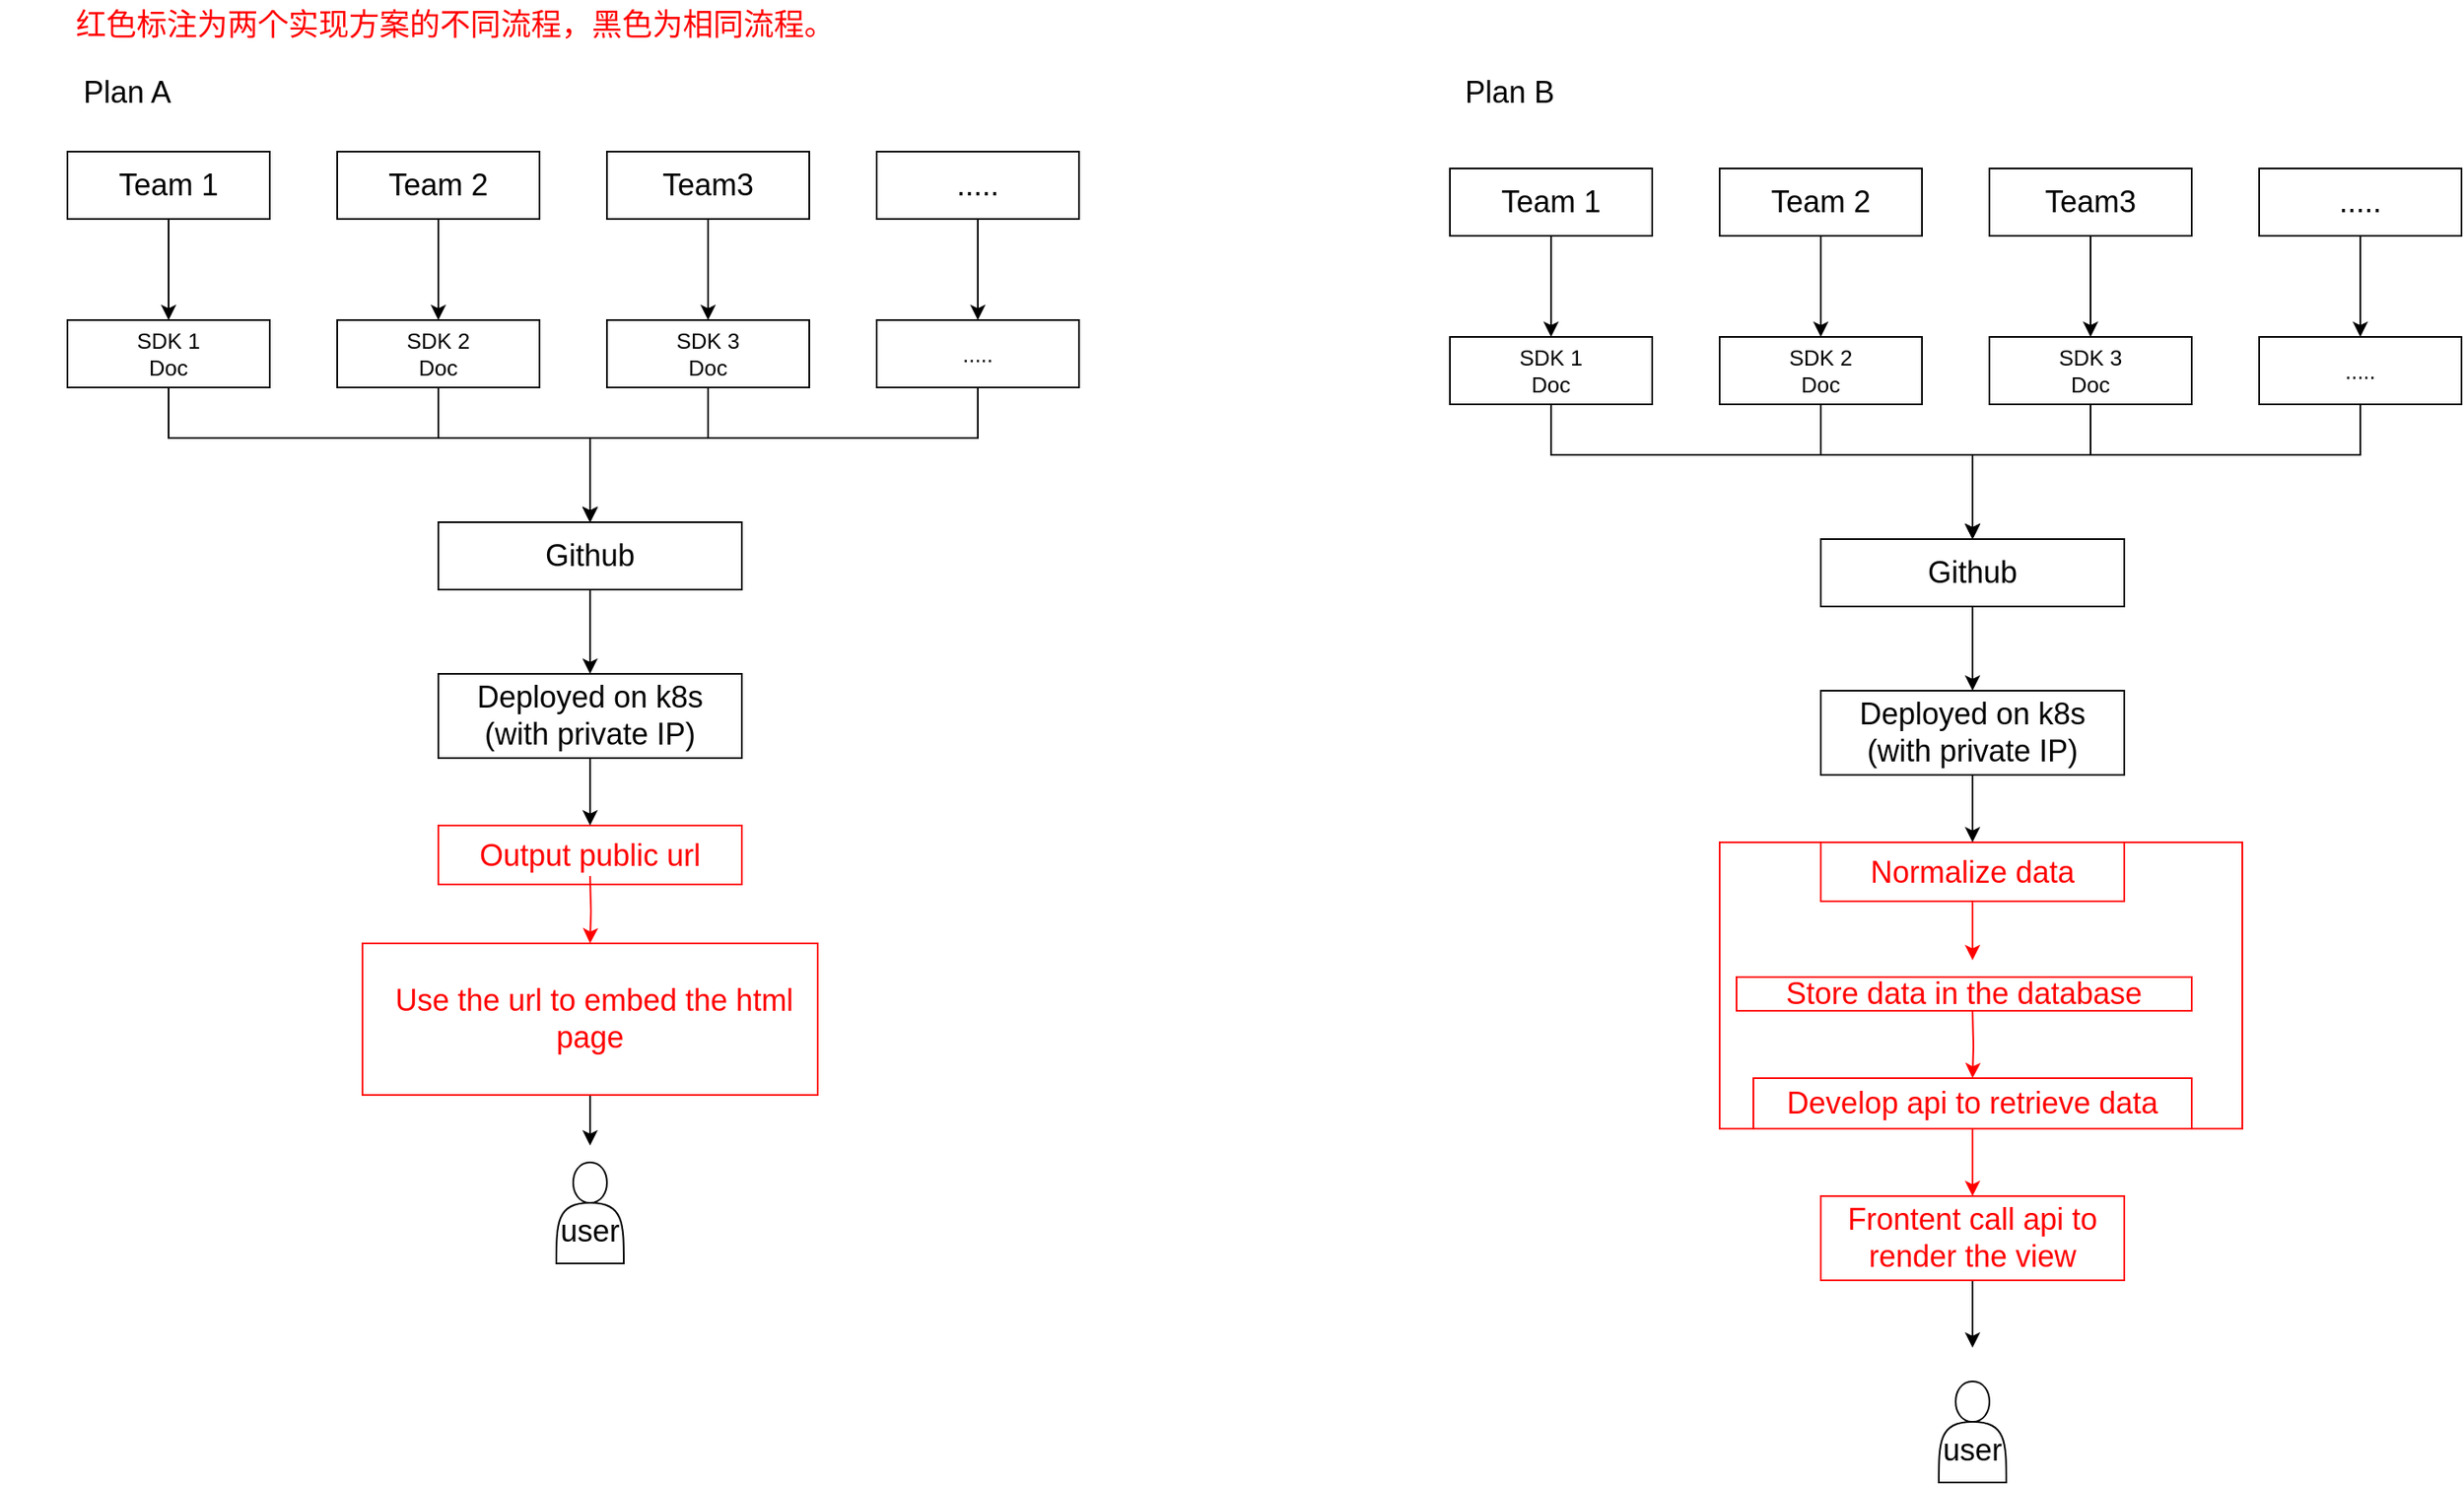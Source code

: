 <mxfile version="16.1.2" type="github">
  <diagram id="C5RBs43oDa-KdzZeNtuy" name="Page-1">
    <mxGraphModel dx="1990" dy="1099" grid="1" gridSize="10" guides="1" tooltips="1" connect="1" arrows="1" fold="1" page="1" pageScale="1" pageWidth="1600" pageHeight="900" math="0" shadow="0">
      <root>
        <mxCell id="WIyWlLk6GJQsqaUBKTNV-0" />
        <mxCell id="WIyWlLk6GJQsqaUBKTNV-1" parent="WIyWlLk6GJQsqaUBKTNV-0" />
        <mxCell id="L4YSeKDSiHvdE6etaK4i-0" value="红色标注为两个实现方案的不同流程，黑色为相同流程。" style="text;html=1;strokeColor=none;fillColor=none;align=center;verticalAlign=middle;whiteSpace=wrap;rounded=0;fontColor=#FF0000;fontSize=18;" vertex="1" parent="WIyWlLk6GJQsqaUBKTNV-1">
          <mxGeometry x="20" y="10" width="540" height="30" as="geometry" />
        </mxCell>
        <mxCell id="L4YSeKDSiHvdE6etaK4i-28" value="" style="group" vertex="1" connectable="0" parent="WIyWlLk6GJQsqaUBKTNV-1">
          <mxGeometry x="880" y="50" width="600" height="840" as="geometry" />
        </mxCell>
        <mxCell id="pVRDitvzTMO9ISy7cJ-t-82" value="" style="rounded=0;whiteSpace=wrap;html=1;fillColor=none;strokeColor=#FF0000;fontColor=#FF0000;fontSize=18;" parent="L4YSeKDSiHvdE6etaK4i-28" vertex="1">
          <mxGeometry x="160" y="460" width="310" height="170" as="geometry" />
        </mxCell>
        <mxCell id="WIyWlLk6GJQsqaUBKTNV-3" value="SDK 1&lt;br style=&quot;font-size: 13px;&quot;&gt;Doc" style="whiteSpace=wrap;html=1;fontSize=13;glass=0;strokeWidth=1;shadow=0;" parent="L4YSeKDSiHvdE6etaK4i-28" vertex="1">
          <mxGeometry y="160" width="120" height="40" as="geometry" />
        </mxCell>
        <mxCell id="pVRDitvzTMO9ISy7cJ-t-0" value="SDK 2&lt;br style=&quot;font-size: 13px;&quot;&gt;Doc" style="whiteSpace=wrap;html=1;fontSize=13;glass=0;strokeWidth=1;shadow=0;" parent="L4YSeKDSiHvdE6etaK4i-28" vertex="1">
          <mxGeometry x="160" y="160" width="120" height="40" as="geometry" />
        </mxCell>
        <mxCell id="pVRDitvzTMO9ISy7cJ-t-1" value="SDK 3&lt;br style=&quot;font-size: 13px;&quot;&gt;Doc" style="whiteSpace=wrap;html=1;fontSize=13;glass=0;strokeWidth=1;shadow=0;" parent="L4YSeKDSiHvdE6etaK4i-28" vertex="1">
          <mxGeometry x="320" y="160" width="120" height="40" as="geometry" />
        </mxCell>
        <mxCell id="pVRDitvzTMO9ISy7cJ-t-6" value="....." style="whiteSpace=wrap;html=1;fontSize=13;glass=0;strokeWidth=1;shadow=0;" parent="L4YSeKDSiHvdE6etaK4i-28" vertex="1">
          <mxGeometry x="480" y="160" width="120" height="40" as="geometry" />
        </mxCell>
        <mxCell id="pVRDitvzTMO9ISy7cJ-t-8" value="&lt;br style=&quot;font-size: 18px;&quot;&gt;user" style="shape=actor;whiteSpace=wrap;html=1;fontSize=18;" parent="L4YSeKDSiHvdE6etaK4i-28" vertex="1">
          <mxGeometry x="290" y="780" width="40" height="60" as="geometry" />
        </mxCell>
        <mxCell id="pVRDitvzTMO9ISy7cJ-t-9" value="Plan B" style="text;html=1;resizable=0;autosize=1;align=center;verticalAlign=middle;points=[];fillColor=none;strokeColor=none;rounded=0;fontSize=18;" parent="L4YSeKDSiHvdE6etaK4i-28" vertex="1">
          <mxGeometry width="70" height="30" as="geometry" />
        </mxCell>
        <mxCell id="pVRDitvzTMO9ISy7cJ-t-18" style="edgeStyle=orthogonalEdgeStyle;rounded=0;orthogonalLoop=1;jettySize=auto;html=1;entryX=0.5;entryY=0;entryDx=0;entryDy=0;fontSize=18;" parent="L4YSeKDSiHvdE6etaK4i-28" source="pVRDitvzTMO9ISy7cJ-t-13" target="pVRDitvzTMO9ISy7cJ-t-0" edge="1">
          <mxGeometry relative="1" as="geometry" />
        </mxCell>
        <mxCell id="pVRDitvzTMO9ISy7cJ-t-13" value="Team 2" style="whiteSpace=wrap;html=1;fontSize=18;glass=0;strokeWidth=1;shadow=0;" parent="L4YSeKDSiHvdE6etaK4i-28" vertex="1">
          <mxGeometry x="160" y="60" width="120" height="40" as="geometry" />
        </mxCell>
        <mxCell id="pVRDitvzTMO9ISy7cJ-t-17" style="edgeStyle=orthogonalEdgeStyle;rounded=0;orthogonalLoop=1;jettySize=auto;html=1;entryX=0.5;entryY=0;entryDx=0;entryDy=0;fontSize=18;" parent="L4YSeKDSiHvdE6etaK4i-28" source="pVRDitvzTMO9ISy7cJ-t-14" target="WIyWlLk6GJQsqaUBKTNV-3" edge="1">
          <mxGeometry relative="1" as="geometry" />
        </mxCell>
        <mxCell id="pVRDitvzTMO9ISy7cJ-t-14" value="Team 1" style="whiteSpace=wrap;html=1;fontSize=18;glass=0;strokeWidth=1;shadow=0;" parent="L4YSeKDSiHvdE6etaK4i-28" vertex="1">
          <mxGeometry y="60" width="120" height="40" as="geometry" />
        </mxCell>
        <mxCell id="pVRDitvzTMO9ISy7cJ-t-19" style="edgeStyle=orthogonalEdgeStyle;rounded=0;orthogonalLoop=1;jettySize=auto;html=1;entryX=0.5;entryY=0;entryDx=0;entryDy=0;fontSize=18;" parent="L4YSeKDSiHvdE6etaK4i-28" source="pVRDitvzTMO9ISy7cJ-t-15" target="pVRDitvzTMO9ISy7cJ-t-1" edge="1">
          <mxGeometry relative="1" as="geometry" />
        </mxCell>
        <mxCell id="pVRDitvzTMO9ISy7cJ-t-15" value="Team3" style="whiteSpace=wrap;html=1;fontSize=18;glass=0;strokeWidth=1;shadow=0;" parent="L4YSeKDSiHvdE6etaK4i-28" vertex="1">
          <mxGeometry x="320" y="60" width="120" height="40" as="geometry" />
        </mxCell>
        <mxCell id="pVRDitvzTMO9ISy7cJ-t-20" style="edgeStyle=orthogonalEdgeStyle;rounded=0;orthogonalLoop=1;jettySize=auto;html=1;entryX=0.5;entryY=0;entryDx=0;entryDy=0;fontSize=18;" parent="L4YSeKDSiHvdE6etaK4i-28" source="pVRDitvzTMO9ISy7cJ-t-16" target="pVRDitvzTMO9ISy7cJ-t-6" edge="1">
          <mxGeometry relative="1" as="geometry" />
        </mxCell>
        <mxCell id="pVRDitvzTMO9ISy7cJ-t-16" value="....." style="whiteSpace=wrap;html=1;fontSize=18;glass=0;strokeWidth=1;shadow=0;" parent="L4YSeKDSiHvdE6etaK4i-28" vertex="1">
          <mxGeometry x="480" y="60" width="120" height="40" as="geometry" />
        </mxCell>
        <mxCell id="pVRDitvzTMO9ISy7cJ-t-28" value="Github" style="rounded=0;whiteSpace=wrap;html=1;fontSize=18;" parent="L4YSeKDSiHvdE6etaK4i-28" vertex="1">
          <mxGeometry x="220" y="280" width="180" height="40" as="geometry" />
        </mxCell>
        <mxCell id="pVRDitvzTMO9ISy7cJ-t-31" style="edgeStyle=orthogonalEdgeStyle;rounded=0;orthogonalLoop=1;jettySize=auto;html=1;fontSize=18;" parent="L4YSeKDSiHvdE6etaK4i-28" source="WIyWlLk6GJQsqaUBKTNV-3" target="pVRDitvzTMO9ISy7cJ-t-28" edge="1">
          <mxGeometry relative="1" as="geometry">
            <Array as="points">
              <mxPoint x="60" y="230" />
              <mxPoint x="310" y="230" />
            </Array>
          </mxGeometry>
        </mxCell>
        <mxCell id="pVRDitvzTMO9ISy7cJ-t-32" style="edgeStyle=orthogonalEdgeStyle;rounded=0;orthogonalLoop=1;jettySize=auto;html=1;entryX=0.5;entryY=0;entryDx=0;entryDy=0;fontSize=18;" parent="L4YSeKDSiHvdE6etaK4i-28" source="pVRDitvzTMO9ISy7cJ-t-0" target="pVRDitvzTMO9ISy7cJ-t-28" edge="1">
          <mxGeometry relative="1" as="geometry">
            <Array as="points">
              <mxPoint x="220" y="230" />
              <mxPoint x="310" y="230" />
            </Array>
          </mxGeometry>
        </mxCell>
        <mxCell id="pVRDitvzTMO9ISy7cJ-t-33" style="edgeStyle=orthogonalEdgeStyle;rounded=0;orthogonalLoop=1;jettySize=auto;html=1;entryX=0.5;entryY=0;entryDx=0;entryDy=0;fontSize=18;" parent="L4YSeKDSiHvdE6etaK4i-28" source="pVRDitvzTMO9ISy7cJ-t-1" target="pVRDitvzTMO9ISy7cJ-t-28" edge="1">
          <mxGeometry relative="1" as="geometry">
            <Array as="points">
              <mxPoint x="380" y="230" />
              <mxPoint x="310" y="230" />
            </Array>
          </mxGeometry>
        </mxCell>
        <mxCell id="pVRDitvzTMO9ISy7cJ-t-34" style="edgeStyle=orthogonalEdgeStyle;rounded=0;orthogonalLoop=1;jettySize=auto;html=1;entryX=0.5;entryY=0;entryDx=0;entryDy=0;fontSize=18;" parent="L4YSeKDSiHvdE6etaK4i-28" source="pVRDitvzTMO9ISy7cJ-t-6" target="pVRDitvzTMO9ISy7cJ-t-28" edge="1">
          <mxGeometry relative="1" as="geometry">
            <Array as="points">
              <mxPoint x="540" y="230" />
              <mxPoint x="310" y="230" />
            </Array>
          </mxGeometry>
        </mxCell>
        <mxCell id="pVRDitvzTMO9ISy7cJ-t-30" value="Deployed on k8s &lt;br style=&quot;font-size: 18px;&quot;&gt;(with private IP)" style="rounded=0;whiteSpace=wrap;html=1;fontSize=18;" parent="L4YSeKDSiHvdE6etaK4i-28" vertex="1">
          <mxGeometry x="220" y="370" width="180" height="50" as="geometry" />
        </mxCell>
        <mxCell id="pVRDitvzTMO9ISy7cJ-t-35" style="edgeStyle=orthogonalEdgeStyle;rounded=0;orthogonalLoop=1;jettySize=auto;html=1;entryX=0.5;entryY=0;entryDx=0;entryDy=0;fontSize=18;" parent="L4YSeKDSiHvdE6etaK4i-28" source="pVRDitvzTMO9ISy7cJ-t-28" target="pVRDitvzTMO9ISy7cJ-t-30" edge="1">
          <mxGeometry relative="1" as="geometry" />
        </mxCell>
        <mxCell id="pVRDitvzTMO9ISy7cJ-t-51" style="edgeStyle=orthogonalEdgeStyle;rounded=0;orthogonalLoop=1;jettySize=auto;html=1;fontSize=18;" parent="L4YSeKDSiHvdE6etaK4i-28" source="pVRDitvzTMO9ISy7cJ-t-37" edge="1">
          <mxGeometry relative="1" as="geometry">
            <mxPoint x="310" y="760" as="targetPoint" />
          </mxGeometry>
        </mxCell>
        <mxCell id="pVRDitvzTMO9ISy7cJ-t-37" value="Frontent call api to&lt;br style=&quot;font-size: 18px;&quot;&gt;render the view" style="rounded=0;whiteSpace=wrap;html=1;fontSize=18;strokeColor=#FF0000;fontColor=#FF0000;" parent="L4YSeKDSiHvdE6etaK4i-28" vertex="1">
          <mxGeometry x="220" y="670" width="180" height="50" as="geometry" />
        </mxCell>
        <mxCell id="pVRDitvzTMO9ISy7cJ-t-48" style="edgeStyle=orthogonalEdgeStyle;rounded=0;orthogonalLoop=1;jettySize=auto;html=1;fontSize=18;strokeColor=#FF0000;" parent="L4YSeKDSiHvdE6etaK4i-28" source="pVRDitvzTMO9ISy7cJ-t-43" edge="1">
          <mxGeometry relative="1" as="geometry">
            <mxPoint x="310" y="530" as="targetPoint" />
          </mxGeometry>
        </mxCell>
        <mxCell id="pVRDitvzTMO9ISy7cJ-t-43" value="Normalize data" style="text;html=1;strokeColor=#FF0000;fillColor=none;align=center;verticalAlign=middle;whiteSpace=wrap;rounded=0;fontSize=18;fontColor=#FF0000;" parent="L4YSeKDSiHvdE6etaK4i-28" vertex="1">
          <mxGeometry x="220" y="460" width="180" height="35" as="geometry" />
        </mxCell>
        <mxCell id="pVRDitvzTMO9ISy7cJ-t-44" style="edgeStyle=orthogonalEdgeStyle;rounded=0;orthogonalLoop=1;jettySize=auto;html=1;entryX=0.5;entryY=0;entryDx=0;entryDy=0;fontSize=18;" parent="L4YSeKDSiHvdE6etaK4i-28" source="pVRDitvzTMO9ISy7cJ-t-30" target="pVRDitvzTMO9ISy7cJ-t-43" edge="1">
          <mxGeometry relative="1" as="geometry" />
        </mxCell>
        <mxCell id="pVRDitvzTMO9ISy7cJ-t-49" style="edgeStyle=orthogonalEdgeStyle;rounded=0;orthogonalLoop=1;jettySize=auto;html=1;fontSize=18;strokeColor=#FF0000;" parent="L4YSeKDSiHvdE6etaK4i-28" target="pVRDitvzTMO9ISy7cJ-t-47" edge="1">
          <mxGeometry relative="1" as="geometry">
            <mxPoint x="310" y="560" as="sourcePoint" />
          </mxGeometry>
        </mxCell>
        <mxCell id="pVRDitvzTMO9ISy7cJ-t-46" value="Store data in the database" style="text;html=1;strokeColor=#FF0000;fillColor=none;align=center;verticalAlign=middle;whiteSpace=wrap;rounded=0;fontSize=18;fontColor=#FF0000;" parent="L4YSeKDSiHvdE6etaK4i-28" vertex="1">
          <mxGeometry x="170" y="540" width="270" height="20" as="geometry" />
        </mxCell>
        <mxCell id="pVRDitvzTMO9ISy7cJ-t-50" style="edgeStyle=orthogonalEdgeStyle;rounded=0;orthogonalLoop=1;jettySize=auto;html=1;entryX=0.5;entryY=0;entryDx=0;entryDy=0;fontSize=18;strokeColor=#FF0000;" parent="L4YSeKDSiHvdE6etaK4i-28" source="pVRDitvzTMO9ISy7cJ-t-47" target="pVRDitvzTMO9ISy7cJ-t-37" edge="1">
          <mxGeometry relative="1" as="geometry" />
        </mxCell>
        <mxCell id="pVRDitvzTMO9ISy7cJ-t-47" value="Develop api to&amp;nbsp;retrieve data" style="text;html=1;strokeColor=#FF0000;fillColor=none;align=center;verticalAlign=middle;whiteSpace=wrap;rounded=0;fontSize=18;fontColor=#FF0000;" parent="L4YSeKDSiHvdE6etaK4i-28" vertex="1">
          <mxGeometry x="180" y="600" width="260" height="30" as="geometry" />
        </mxCell>
        <mxCell id="L4YSeKDSiHvdE6etaK4i-29" value="" style="group" vertex="1" connectable="0" parent="WIyWlLk6GJQsqaUBKTNV-1">
          <mxGeometry x="60" y="50" width="600" height="710" as="geometry" />
        </mxCell>
        <mxCell id="pVRDitvzTMO9ISy7cJ-t-81" value="Plan A" style="text;html=1;resizable=0;autosize=1;align=center;verticalAlign=middle;points=[];fillColor=none;strokeColor=none;rounded=0;fontSize=18;" parent="L4YSeKDSiHvdE6etaK4i-29" vertex="1">
          <mxGeometry width="70" height="30" as="geometry" />
        </mxCell>
        <mxCell id="L4YSeKDSiHvdE6etaK4i-27" value="" style="group" vertex="1" connectable="0" parent="L4YSeKDSiHvdE6etaK4i-29">
          <mxGeometry y="50" width="600" height="660" as="geometry" />
        </mxCell>
        <mxCell id="pVRDitvzTMO9ISy7cJ-t-53" value="SDK 1&lt;br style=&quot;font-size: 13px;&quot;&gt;Doc" style="whiteSpace=wrap;html=1;fontSize=13;glass=0;strokeWidth=1;shadow=0;" parent="L4YSeKDSiHvdE6etaK4i-27" vertex="1">
          <mxGeometry y="100" width="120" height="40" as="geometry" />
        </mxCell>
        <mxCell id="pVRDitvzTMO9ISy7cJ-t-55" value="SDK 2&lt;br style=&quot;font-size: 13px;&quot;&gt;Doc" style="whiteSpace=wrap;html=1;fontSize=13;glass=0;strokeWidth=1;shadow=0;" parent="L4YSeKDSiHvdE6etaK4i-27" vertex="1">
          <mxGeometry x="160" y="100" width="120" height="40" as="geometry" />
        </mxCell>
        <mxCell id="pVRDitvzTMO9ISy7cJ-t-57" value="SDK 3&lt;br style=&quot;font-size: 13px;&quot;&gt;Doc" style="whiteSpace=wrap;html=1;fontSize=13;glass=0;strokeWidth=1;shadow=0;" parent="L4YSeKDSiHvdE6etaK4i-27" vertex="1">
          <mxGeometry x="320" y="100" width="120" height="40" as="geometry" />
        </mxCell>
        <mxCell id="pVRDitvzTMO9ISy7cJ-t-59" value="....." style="whiteSpace=wrap;html=1;fontSize=13;glass=0;strokeWidth=1;shadow=0;" parent="L4YSeKDSiHvdE6etaK4i-27" vertex="1">
          <mxGeometry x="480" y="100" width="120" height="40" as="geometry" />
        </mxCell>
        <mxCell id="pVRDitvzTMO9ISy7cJ-t-60" value="&lt;br style=&quot;font-size: 18px;&quot;&gt;user" style="shape=actor;whiteSpace=wrap;html=1;fontSize=18;" parent="L4YSeKDSiHvdE6etaK4i-27" vertex="1">
          <mxGeometry x="290" y="600" width="40" height="60" as="geometry" />
        </mxCell>
        <mxCell id="pVRDitvzTMO9ISy7cJ-t-61" style="edgeStyle=orthogonalEdgeStyle;rounded=0;orthogonalLoop=1;jettySize=auto;html=1;entryX=0.5;entryY=0;entryDx=0;entryDy=0;fontSize=18;" parent="L4YSeKDSiHvdE6etaK4i-27" source="pVRDitvzTMO9ISy7cJ-t-62" target="pVRDitvzTMO9ISy7cJ-t-55" edge="1">
          <mxGeometry relative="1" as="geometry" />
        </mxCell>
        <mxCell id="pVRDitvzTMO9ISy7cJ-t-62" value="Team 2" style="whiteSpace=wrap;html=1;fontSize=18;glass=0;strokeWidth=1;shadow=0;" parent="L4YSeKDSiHvdE6etaK4i-27" vertex="1">
          <mxGeometry x="160" width="120" height="40" as="geometry" />
        </mxCell>
        <mxCell id="pVRDitvzTMO9ISy7cJ-t-63" style="edgeStyle=orthogonalEdgeStyle;rounded=0;orthogonalLoop=1;jettySize=auto;html=1;entryX=0.5;entryY=0;entryDx=0;entryDy=0;fontSize=18;" parent="L4YSeKDSiHvdE6etaK4i-27" source="pVRDitvzTMO9ISy7cJ-t-64" target="pVRDitvzTMO9ISy7cJ-t-53" edge="1">
          <mxGeometry relative="1" as="geometry" />
        </mxCell>
        <mxCell id="pVRDitvzTMO9ISy7cJ-t-64" value="Team 1" style="whiteSpace=wrap;html=1;fontSize=18;glass=0;strokeWidth=1;shadow=0;" parent="L4YSeKDSiHvdE6etaK4i-27" vertex="1">
          <mxGeometry width="120" height="40" as="geometry" />
        </mxCell>
        <mxCell id="pVRDitvzTMO9ISy7cJ-t-65" style="edgeStyle=orthogonalEdgeStyle;rounded=0;orthogonalLoop=1;jettySize=auto;html=1;entryX=0.5;entryY=0;entryDx=0;entryDy=0;fontSize=18;" parent="L4YSeKDSiHvdE6etaK4i-27" source="pVRDitvzTMO9ISy7cJ-t-66" target="pVRDitvzTMO9ISy7cJ-t-57" edge="1">
          <mxGeometry relative="1" as="geometry" />
        </mxCell>
        <mxCell id="pVRDitvzTMO9ISy7cJ-t-66" value="Team3" style="whiteSpace=wrap;html=1;fontSize=18;glass=0;strokeWidth=1;shadow=0;" parent="L4YSeKDSiHvdE6etaK4i-27" vertex="1">
          <mxGeometry x="320" width="120" height="40" as="geometry" />
        </mxCell>
        <mxCell id="pVRDitvzTMO9ISy7cJ-t-67" style="edgeStyle=orthogonalEdgeStyle;rounded=0;orthogonalLoop=1;jettySize=auto;html=1;entryX=0.5;entryY=0;entryDx=0;entryDy=0;fontSize=18;" parent="L4YSeKDSiHvdE6etaK4i-27" source="pVRDitvzTMO9ISy7cJ-t-68" target="pVRDitvzTMO9ISy7cJ-t-59" edge="1">
          <mxGeometry relative="1" as="geometry" />
        </mxCell>
        <mxCell id="pVRDitvzTMO9ISy7cJ-t-68" value="....." style="whiteSpace=wrap;html=1;fontSize=18;glass=0;strokeWidth=1;shadow=0;" parent="L4YSeKDSiHvdE6etaK4i-27" vertex="1">
          <mxGeometry x="480" width="120" height="40" as="geometry" />
        </mxCell>
        <mxCell id="pVRDitvzTMO9ISy7cJ-t-70" value="Github" style="rounded=0;whiteSpace=wrap;html=1;fontSize=18;" parent="L4YSeKDSiHvdE6etaK4i-27" vertex="1">
          <mxGeometry x="220" y="220" width="180" height="40" as="geometry" />
        </mxCell>
        <mxCell id="pVRDitvzTMO9ISy7cJ-t-52" style="edgeStyle=orthogonalEdgeStyle;rounded=0;orthogonalLoop=1;jettySize=auto;html=1;fontSize=18;" parent="L4YSeKDSiHvdE6etaK4i-27" source="pVRDitvzTMO9ISy7cJ-t-53" target="pVRDitvzTMO9ISy7cJ-t-70" edge="1">
          <mxGeometry relative="1" as="geometry">
            <Array as="points">
              <mxPoint x="60" y="170" />
              <mxPoint x="310" y="170" />
            </Array>
          </mxGeometry>
        </mxCell>
        <mxCell id="pVRDitvzTMO9ISy7cJ-t-54" style="edgeStyle=orthogonalEdgeStyle;rounded=0;orthogonalLoop=1;jettySize=auto;html=1;entryX=0.5;entryY=0;entryDx=0;entryDy=0;fontSize=18;" parent="L4YSeKDSiHvdE6etaK4i-27" source="pVRDitvzTMO9ISy7cJ-t-55" target="pVRDitvzTMO9ISy7cJ-t-70" edge="1">
          <mxGeometry relative="1" as="geometry">
            <Array as="points">
              <mxPoint x="220" y="170" />
              <mxPoint x="310" y="170" />
            </Array>
          </mxGeometry>
        </mxCell>
        <mxCell id="pVRDitvzTMO9ISy7cJ-t-56" style="edgeStyle=orthogonalEdgeStyle;rounded=0;orthogonalLoop=1;jettySize=auto;html=1;entryX=0.5;entryY=0;entryDx=0;entryDy=0;fontSize=18;" parent="L4YSeKDSiHvdE6etaK4i-27" source="pVRDitvzTMO9ISy7cJ-t-57" target="pVRDitvzTMO9ISy7cJ-t-70" edge="1">
          <mxGeometry relative="1" as="geometry">
            <Array as="points">
              <mxPoint x="380" y="170" />
              <mxPoint x="310" y="170" />
            </Array>
          </mxGeometry>
        </mxCell>
        <mxCell id="pVRDitvzTMO9ISy7cJ-t-58" style="edgeStyle=orthogonalEdgeStyle;rounded=0;orthogonalLoop=1;jettySize=auto;html=1;entryX=0.5;entryY=0;entryDx=0;entryDy=0;fontSize=18;" parent="L4YSeKDSiHvdE6etaK4i-27" source="pVRDitvzTMO9ISy7cJ-t-59" target="pVRDitvzTMO9ISy7cJ-t-70" edge="1">
          <mxGeometry relative="1" as="geometry">
            <Array as="points">
              <mxPoint x="540" y="170" />
              <mxPoint x="310" y="170" />
            </Array>
          </mxGeometry>
        </mxCell>
        <mxCell id="pVRDitvzTMO9ISy7cJ-t-72" value="Deployed on k8s &lt;br style=&quot;font-size: 18px;&quot;&gt;(with private IP)" style="rounded=0;whiteSpace=wrap;html=1;fontSize=18;" parent="L4YSeKDSiHvdE6etaK4i-27" vertex="1">
          <mxGeometry x="220" y="310" width="180" height="50" as="geometry" />
        </mxCell>
        <mxCell id="pVRDitvzTMO9ISy7cJ-t-69" style="edgeStyle=orthogonalEdgeStyle;rounded=0;orthogonalLoop=1;jettySize=auto;html=1;entryX=0.5;entryY=0;entryDx=0;entryDy=0;fontSize=18;" parent="L4YSeKDSiHvdE6etaK4i-27" source="pVRDitvzTMO9ISy7cJ-t-70" target="pVRDitvzTMO9ISy7cJ-t-72" edge="1">
          <mxGeometry relative="1" as="geometry" />
        </mxCell>
        <mxCell id="pVRDitvzTMO9ISy7cJ-t-73" style="edgeStyle=orthogonalEdgeStyle;rounded=0;orthogonalLoop=1;jettySize=auto;html=1;fontSize=18;" parent="L4YSeKDSiHvdE6etaK4i-27" source="pVRDitvzTMO9ISy7cJ-t-74" edge="1">
          <mxGeometry relative="1" as="geometry">
            <mxPoint x="310" y="590" as="targetPoint" />
          </mxGeometry>
        </mxCell>
        <mxCell id="pVRDitvzTMO9ISy7cJ-t-74" value="&amp;nbsp;Use the url to embed the html page" style="rounded=0;whiteSpace=wrap;html=1;fontSize=18;strokeColor=#FF0000;fontColor=#FF0000;" parent="L4YSeKDSiHvdE6etaK4i-27" vertex="1">
          <mxGeometry x="175" y="470" width="270" height="90" as="geometry" />
        </mxCell>
        <mxCell id="pVRDitvzTMO9ISy7cJ-t-76" value="Output public url" style="text;html=1;strokeColor=#FF0000;fillColor=none;align=center;verticalAlign=middle;whiteSpace=wrap;rounded=0;fontSize=18;fontColor=#FF0000;" parent="L4YSeKDSiHvdE6etaK4i-27" vertex="1">
          <mxGeometry x="220" y="400" width="180" height="35" as="geometry" />
        </mxCell>
        <mxCell id="pVRDitvzTMO9ISy7cJ-t-71" style="edgeStyle=orthogonalEdgeStyle;rounded=0;orthogonalLoop=1;jettySize=auto;html=1;entryX=0.5;entryY=0;entryDx=0;entryDy=0;fontSize=18;" parent="L4YSeKDSiHvdE6etaK4i-27" source="pVRDitvzTMO9ISy7cJ-t-72" target="pVRDitvzTMO9ISy7cJ-t-76" edge="1">
          <mxGeometry relative="1" as="geometry" />
        </mxCell>
        <mxCell id="pVRDitvzTMO9ISy7cJ-t-79" style="edgeStyle=orthogonalEdgeStyle;rounded=0;orthogonalLoop=1;jettySize=auto;html=1;entryX=0.5;entryY=0;entryDx=0;entryDy=0;fontSize=18;strokeColor=#FF0000;" parent="L4YSeKDSiHvdE6etaK4i-27" target="pVRDitvzTMO9ISy7cJ-t-74" edge="1">
          <mxGeometry relative="1" as="geometry">
            <mxPoint x="310.0" y="430.0" as="sourcePoint" />
          </mxGeometry>
        </mxCell>
      </root>
    </mxGraphModel>
  </diagram>
</mxfile>
